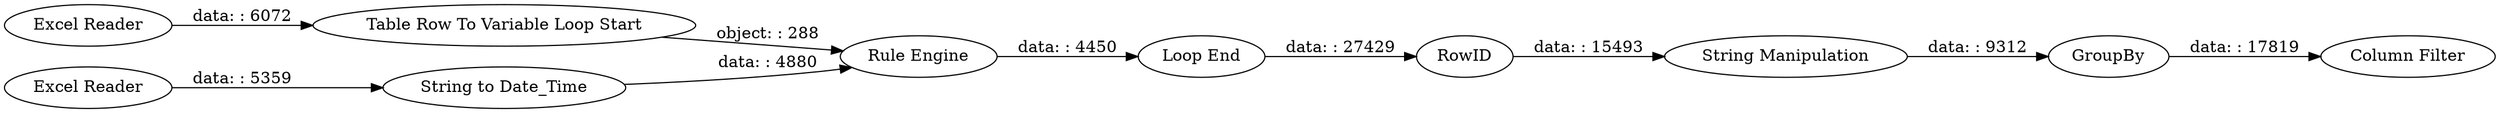 digraph {
	"-582202212030666426_6" [label="String to Date_Time"]
	"-582202212030666426_3" [label="Table Row To Variable Loop Start"]
	"-582202212030666426_8" [label=RowID]
	"-582202212030666426_2" [label="Excel Reader"]
	"-582202212030666426_4" [label="Rule Engine"]
	"-582202212030666426_9" [label="String Manipulation"]
	"-582202212030666426_5" [label="Loop End"]
	"-582202212030666426_10" [label=GroupBy]
	"-582202212030666426_1" [label="Excel Reader"]
	"-582202212030666426_11" [label="Column Filter"]
	"-582202212030666426_3" -> "-582202212030666426_4" [label="object: : 288"]
	"-582202212030666426_6" -> "-582202212030666426_4" [label="data: : 4880"]
	"-582202212030666426_4" -> "-582202212030666426_5" [label="data: : 4450"]
	"-582202212030666426_10" -> "-582202212030666426_11" [label="data: : 17819"]
	"-582202212030666426_2" -> "-582202212030666426_3" [label="data: : 6072"]
	"-582202212030666426_8" -> "-582202212030666426_9" [label="data: : 15493"]
	"-582202212030666426_9" -> "-582202212030666426_10" [label="data: : 9312"]
	"-582202212030666426_5" -> "-582202212030666426_8" [label="data: : 27429"]
	"-582202212030666426_1" -> "-582202212030666426_6" [label="data: : 5359"]
	rankdir=LR
}
